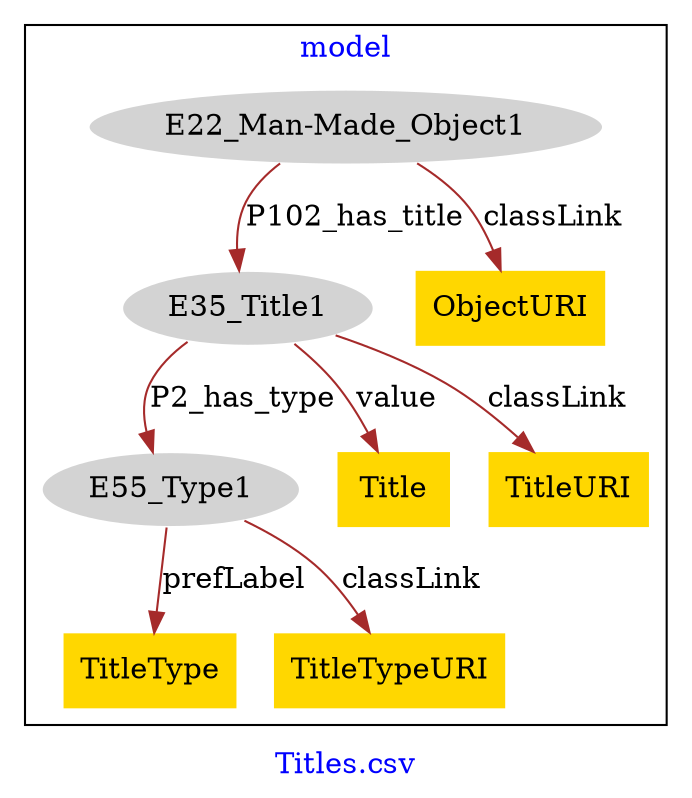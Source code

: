 digraph n0 {
fontcolor="blue"
remincross="true"
label="Titles.csv"
subgraph cluster {
label="model"
n2[style="filled",color="white",fillcolor="lightgray",label="E22_Man-Made_Object1"];
n3[style="filled",color="white",fillcolor="lightgray",label="E35_Title1"];
n4[style="filled",color="white",fillcolor="lightgray",label="E55_Type1"];
n5[shape="plaintext",style="filled",fillcolor="gold",label="Title"];
n6[shape="plaintext",style="filled",fillcolor="gold",label="TitleType"];
n7[shape="plaintext",style="filled",fillcolor="gold",label="TitleTypeURI"];
n8[shape="plaintext",style="filled",fillcolor="gold",label="ObjectURI"];
n9[shape="plaintext",style="filled",fillcolor="gold",label="TitleURI"];
}
n2 -> n3[color="brown",fontcolor="black",label="P102_has_title"]
n3 -> n4[color="brown",fontcolor="black",label="P2_has_type"]
n3 -> n5[color="brown",fontcolor="black",label="value"]
n4 -> n6[color="brown",fontcolor="black",label="prefLabel"]
n4 -> n7[color="brown",fontcolor="black",label="classLink"]
n2 -> n8[color="brown",fontcolor="black",label="classLink"]
n3 -> n9[color="brown",fontcolor="black",label="classLink"]
}
